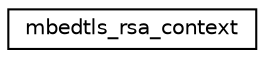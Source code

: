 digraph "Graphical Class Hierarchy"
{
 // LATEX_PDF_SIZE
  edge [fontname="Helvetica",fontsize="10",labelfontname="Helvetica",labelfontsize="10"];
  node [fontname="Helvetica",fontsize="10",shape=record];
  rankdir="LR";
  Node0 [label="mbedtls_rsa_context",height=0.2,width=0.4,color="black", fillcolor="white", style="filled",URL="$d4/dcb/structmbedtls__rsa__context.html",tooltip="The RSA context structure."];
}
